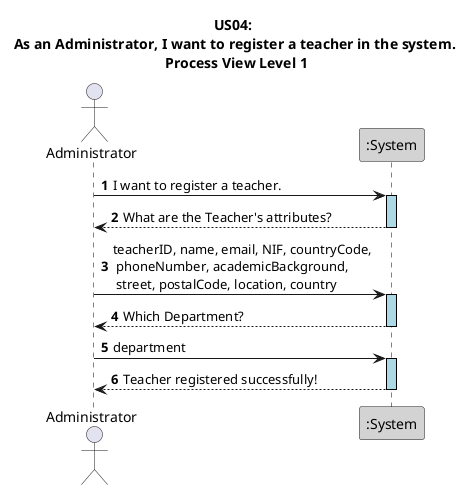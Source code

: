 @startuml
autonumber

skinparam sequence {
   LifelineBorderColor black
   LifelineBackgroundColor LightBlue
 }

title US04: \n As an Administrator, I want to register a teacher in the system. \n Process View Level 1

actor Administrator
participant ":System" as System #lightgrey


Administrator -> System ++: I want to register a teacher.
System --> Administrator --: What are the Teacher's attributes?
Administrator -> System ++: teacherID, name, email, NIF, countryCode, \n phoneNumber, academicBackground, \n street, postalCode, location, country

System --> Administrator --: Which Department?
Administrator -> System ++: department
System --> Administrator --: Teacher registered successfully!

@enduml
